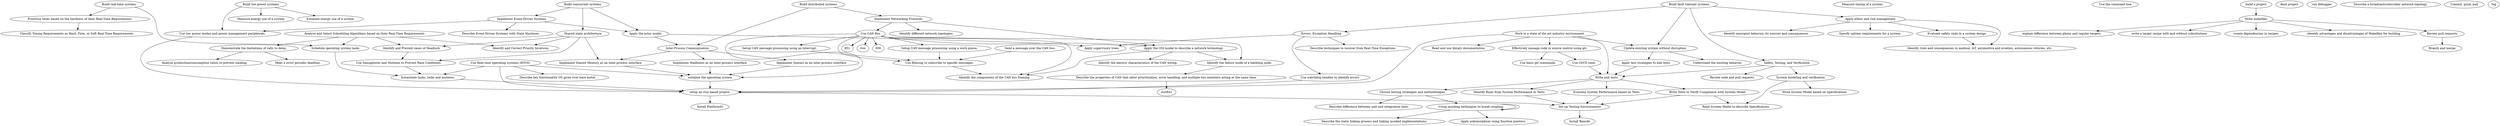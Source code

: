 digraph G {
    rtos0 [label="Build real-time systems"];
    rtos0 -> {rtos04, rtos01};
    rtos00 [label="Classify Timing Requirements as Hard, Firm, or Soft Real-Time Requirements"];
    rtos01 [label="Prioritize tasks based on the hardness of their Real-Time Requirements"];
    rtos01 -> rtos00;
    rtos02 [label="Analyze and Select Scheduling Algorithms based on their Real-Time Requirements"];
    rtos02 -> {rtos112, rtos111, rtos04, rtos05};
    rtos05 [label="Demonstrate the limitations of calls to delay."];
    rtos05 -> {rtos051, rtos052};
    rtos051 [label="Meet a strict periodic deadline."];
    rtos052 [label="Analyze production/consumption ratios to prevent backlog."];
    rtos053 [label="Measure timing of a system."];

    rtos04 [label="Schedule operating system tasks"]
    rtos04 -> rtos033;
    rtos03 [label="Use Real-time operating systems (RTOS)"];
    rtos03 -> {rtos030, rtos031, rtos032, rtos033};
    rtos030 [label="Describe key functionality OS gives over bare metal"];
    rtos031 [label="setup an rtos based project."];
    rtos031 -> {rtos0310, rtos314, rtos0310};
    rtos0310 [label="Install PlatformIO"];
    rtos0311 [label="Use the command line"];
    rtos03110 [label="build a project"];
    rtos03110 -> rtos031100;
    rtos031100 [label="Write makefiles"];
    rtos031100 -> {rtos0311001, rtos0311002, rtos0311003, rtos0311004, rtos93};
    rtos0311001 [label="explain difference between phony and regular targets"];
    rtos0311002 [label="write a target recipe with and without substitutions"];
    rtos0311003 [label="create dependencies in recipes"];
    rtos0311004 [label="identify advantages and disadvantages of Makefiles for building"]
    rtos03111 [label="flash project"];
    rtos03112 [label="run debugger"];
    rtos032 [label="initialize the operating system"];
    rtos032 -> {rtos031};
    rtos033 [label="Instantiate tasks, locks and mutexes."];
    rtos033 -> {rtos031}
    rtos1 [label="Build concurrent systems"];
    rtos1 -> {rtos10, rtos11, rtos12};
    rtos10 [label="Apply the actor model"];
    rtos10 -> {rtos212, rtos81, rtos212};
    rtos11 [label="Shared state architecture"];
    rtos11 -> {rtos110, rtos111, rtos112, rtos812};
    rtos110 [label="Use Semaphores and Mutexes to Prevent Race Conditions"];
    rtos110 -> {rtos033};
    rtos111 [label="Identify and Prevent cases of Deadlock"];
    rtos111 -> {rtos110};
    rtos112 [label="Identify and Correct Priority Inversion"];
    rtos12 [label="Implement Event-Driven Systems"];
    rtos12 -> rtos53;
    rtos12 -> {rtos120};
    rtos120 [label="Describe Event-Driven Systems with State Machines"];
    rtos12 -> rtos10;
    rtos2 [label="Build fault tolerant systems"];
    rtos2 -> {rtos21, rtos7, rtos3, rtos32};
    rtos21 [label="Errors, Exception Handling"];
    rtos21 -> {rtos210, rtos211, rtos212};
    rtos210 [label="Use watchdog handler to identify errors"];
    rtos210 -> rtos031
    rtos211 [label="Describe techniques to recover from Real-Time Exceptions"];
    rtos212 [label="Apply supervisory trees"];
    rtos3 [label="Safety, Testing, and Verification"];
    rtos3 -> {rtos30, rtos31, rtos6};
    rtos30 [label="System modeling and verification"];
    rtos30 -> { rtos300, rtos301};
    rtos300 [label="Write System Model based on Specifications"];
    rtos301 [label="Read System Model to describe Specifications"];
    rtos31 [label="Write unit tests"];
    rtos31 -> { rtos310, rtos311, rtos312, rtos313};
    rtos310 [label="Choose testing strategies and methodologies"];
    rtos310 -> {rtos315,rtos316};
    rtos314 [label="Set up Testing Environments"];
    rtos315 [label="Describe difference between unit and integration tests"];
    rtos316 [label="Using mocking techniques to break coupling."];
    rtos316 -> {rtos3160, rtos3161 rtos316};
    rtos3160 [label="Apply polymorphism using function pointers."];
    rtos3161 [label="Create conditional definitions using preprocessor macros."];
    rtos3161 [label="Describe the static linking process and linking mocked implementations."];
    rtos314 -> {rtos3140};
    rtos3140 [label="Install Renode"];
    rtos311 [label="Write Tests to Verify Compliance with System Model"];
    rtos312 [label="Evaulate System Performance based on Tests"];
    rtos313 [label="Identify Risks from System Performance in Tests"];
    rtos32 [label="Update existing system without disruption"];
    rtos311 -> {rtos314, rtos301};
    rtos312 -> rtos314;
    rtos313 -> rtos314;
    rtos32 -> {rtos320, rtos321};
    rtos320 [label="Understand the existing behavior"];
    rtos321 [label="Apply test strategies to add tests"];
    rtos321 -> {rtos31};
    rtos5 [label="Build low-power systems"];
    rtos5 -> { rtos51, rtos52, rtos53 };
    rtos51 [label="Estimate energy use of a system"];
    rtos52 [label="Measure energy use of a system"];
    rtos53 [label="Use low power modes and power management peripherals."];
    rtos53 -> rtos031
    rtos6 [label="Review code and pull requests"];
    rtos7 [label="Apply ethics and risk management"];
    rtos7 -> { rtos70, rtos71, rtos72, rtos73 };
    rtos70 [label="Identify risks and consequences in medical, IoT, automotive and aviation, autonomous vehicles, etc."];
    rtos71 [label="Evaluate safety risks in a system design"];
    rtos71 -> {rtos70};
    rtos72 [label="Specify uptime requirements for a system."];
    rtos73 [label="Identify emergent behavior, its sources and consequences."];
    rtos8 [label="Build distributed systems"];
    rtos8 -> {rtos81, rtos82}
    rtos81 [label="Inter-Process Communication"];
    rtos81 -> { rtos810, rtos811, rtos812};
    rtos810 [label="Implement Queues as an inter-process interface"];
    rtos811 [label="Implement Mailboxes as an inter-process interface"];
    rtos812 [label="Implement Shared Memory as an inter-process interface"];
    rtos810 -> rtos032;
    rtos811 -> rtos032;
    rtos812 -> rtos032;
    rtos82 [label="Implement Networking Protocols"];
    rtos82 -> {rtos820, rtos821, rtos85};
    rtos85 [label="Use CAN Bus"];
    rtos85 -> {rtos032, rtos821, 851, rtos852, rtos853, rtos854, rtos855, rtos 856, rtos857};
    rtos820 [label="Identify different network topologies"];
    rtos8201 [label="Describe a broadcast/subscriber network topology."];
    rtos821 [label="Apply the OSI model to describe a network technology"];
    rtos821 -> {rtos851, rtos852, rtos857};
    rtos851 [label="Identify the electric characteristics of the CAN wiring."]
    rtos850 [label="Describe the properties of CAN that allow prioritization, error handling, and multiple bus members acting at the same time."];
    rtos852 [label="Identify the failure mode of a babbling node."];
    rtos852 -> rtos850;
    rtos850 -> rtos841;
    rtos853 [label="Use filtering to subscribe to specific messages."];
    rtos853 -> rtos857;
    rtos854 [label="Setup CAN message processing using a work queue."];
    rtos855 [label="Setup CAN message processing using an interrupt."];
    rtos854 -> rtos853;
    rtos855 -> rtos853;
    rtos856 [label="Send a message over the CAN bus."];
    rtos856 -> rtos853;
    rtos857 [label="Identify the components of the CAN bus framing."];
    { rank=same; rtos0; rtos1; rtos2; rtos8; rtos5}

    rtos9 [label="Work in a state of the art industry environment"]
    rtos9 -> {rtos31, rtos031, rtos90, rtos94, rtos32}
    rtos90 [label="Effectively manage code in source control using git."]
    rtos91 [label="Use basic git commands"]
    rtos910 [label="Commit, push, pull"]
    rtos911 [label="Branch and merge"]
    rtos912 [label="Tag"]
    rtos90 -> {rtos91, rtos92}
    rtos92 [label="Use CI/CD tools"]
    rtos92 -> rtos31
    rtos93 [label="Review pull requests"]
    rtos93 -> rtos911
    rtos94 [label="Read and use library documentation"]
}
